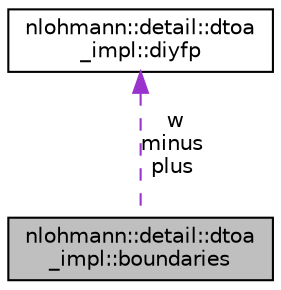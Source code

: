 digraph "nlohmann::detail::dtoa_impl::boundaries"
{
 // LATEX_PDF_SIZE
  edge [fontname="Helvetica",fontsize="10",labelfontname="Helvetica",labelfontsize="10"];
  node [fontname="Helvetica",fontsize="10",shape=record];
  Node1 [label="nlohmann::detail::dtoa\l_impl::boundaries",height=0.2,width=0.4,color="black", fillcolor="grey75", style="filled", fontcolor="black",tooltip=" "];
  Node2 -> Node1 [dir="back",color="darkorchid3",fontsize="10",style="dashed",label=" w\nminus\nplus" ,fontname="Helvetica"];
  Node2 [label="nlohmann::detail::dtoa\l_impl::diyfp",height=0.2,width=0.4,color="black", fillcolor="white", style="filled",URL="$d4/d54/structnlohmann_1_1detail_1_1dtoa__impl_1_1diyfp.html",tooltip=" "];
}
